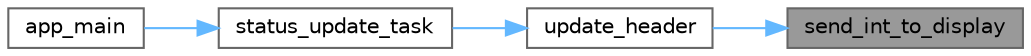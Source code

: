 digraph "send_int_to_display"
{
 // LATEX_PDF_SIZE
  bgcolor="transparent";
  edge [fontname=Helvetica,fontsize=10,labelfontname=Helvetica,labelfontsize=10];
  node [fontname=Helvetica,fontsize=10,shape=box,height=0.2,width=0.4];
  rankdir="RL";
  Node1 [id="Node000001",label="send_int_to_display",height=0.2,width=0.4,color="gray40", fillcolor="grey60", style="filled", fontcolor="black",tooltip="Sends a command to update an integer attribute of an object on the Nextion display."];
  Node1 -> Node2 [id="edge1_Node000001_Node000002",dir="back",color="steelblue1",style="solid",tooltip=" "];
  Node2 [id="Node000002",label="update_header",height=0.2,width=0.4,color="grey40", fillcolor="white", style="filled",URL="$system_8c.html#a97ec9415a474734bbfe4819763f72c3f",tooltip="Updates the header on the Nextion display."];
  Node2 -> Node3 [id="edge2_Node000002_Node000003",dir="back",color="steelblue1",style="solid",tooltip=" "];
  Node3 [id="Node000003",label="status_update_task",height=0.2,width=0.4,color="grey40", fillcolor="white", style="filled",URL="$tasks_8c.html#aca31737b112ac097a245cc89d88a7f06",tooltip="Wrapper function for the status update task."];
  Node3 -> Node4 [id="edge3_Node000003_Node000004",dir="back",color="steelblue1",style="solid",tooltip=" "];
  Node4 [id="Node000004",label="app_main",height=0.2,width=0.4,color="grey40", fillcolor="white", style="filled",URL="$main_8c.html#a630544a7f0a2cc40d8a7fefab7e2fe70",tooltip=" "];
}
